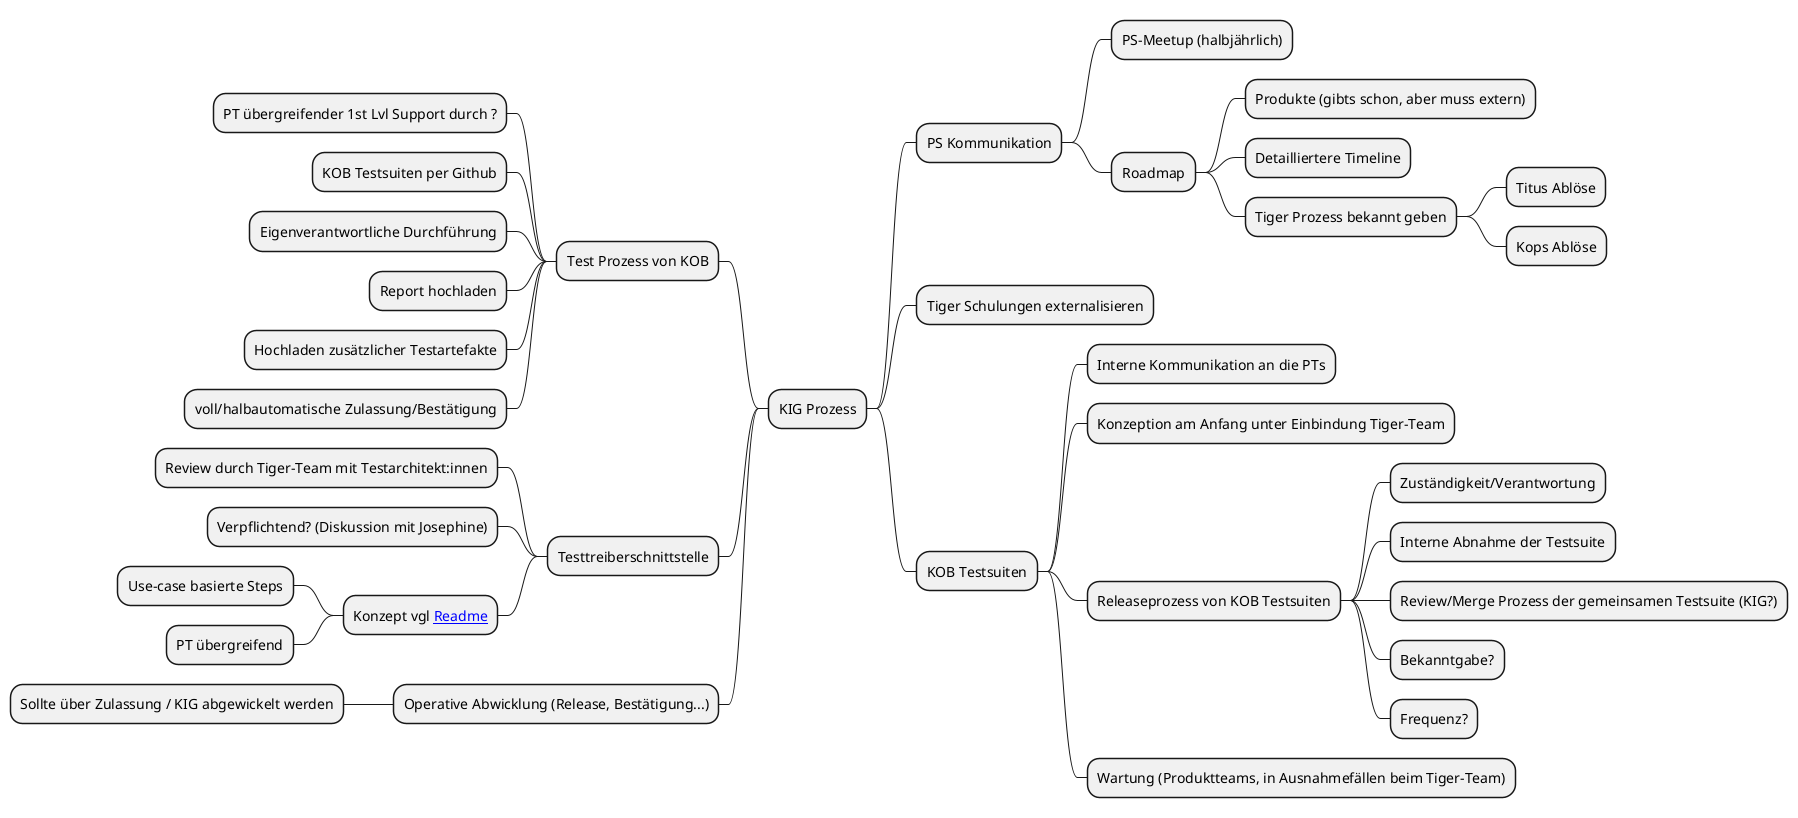 @startuml
@startmindmap
+ KIG Prozess
++ PS Kommunikation
+++ PS-Meetup (halbjährlich)
+++ Roadmap
++++ Produkte (gibts schon, aber muss extern)
++++ Detailliertere Timeline
++++ Tiger Prozess bekannt geben
+++++ Titus Ablöse
+++++ Kops Ablöse

++ Tiger Schulungen externalisieren

++ KOB Testsuiten
+++ Interne Kommunikation an die PTs
+++ Konzeption am Anfang unter Einbindung Tiger-Team
+++ Releaseprozess von KOB Testsuiten
++++ Zuständigkeit/Verantwortung
++++ Interne Abnahme der Testsuite
++++ Review/Merge Prozess der gemeinsamen Testsuite (KIG?)
++++ Bekanntgabe?
++++ Frequenz?
+++ Wartung (Produktteams, in Ausnahmefällen beim Tiger-Team)

-- Test Prozess von KOB
--- PT übergreifender 1st Lvl Support durch ?
--- KOB Testsuiten per Github
--- Eigenverantwortliche Durchführung
--- Report hochladen
--- Hochladen zusätzlicher Testartefakte
--- voll/halbautomatische Zulassung/Bestätigung

-- Testtreiberschnittstelle
--- Review durch Tiger-Team mit Testarchitekt:innen
--- Verpflichtend? (Diskussion mit Josephine)
--- Konzept vgl [[https://gitlab.prod.ccs.gematik.solutions/git/Testtools/tiger/ps-testdriver-api/-/blob/main/README.md Readme]]
---- Use-case basierte Steps
---- PT übergreifend

-- Operative Abwicklung (Release, Bestätigung...)
--- Sollte über Zulassung / KIG abgewickelt werden

@endmindmap
@enduml
